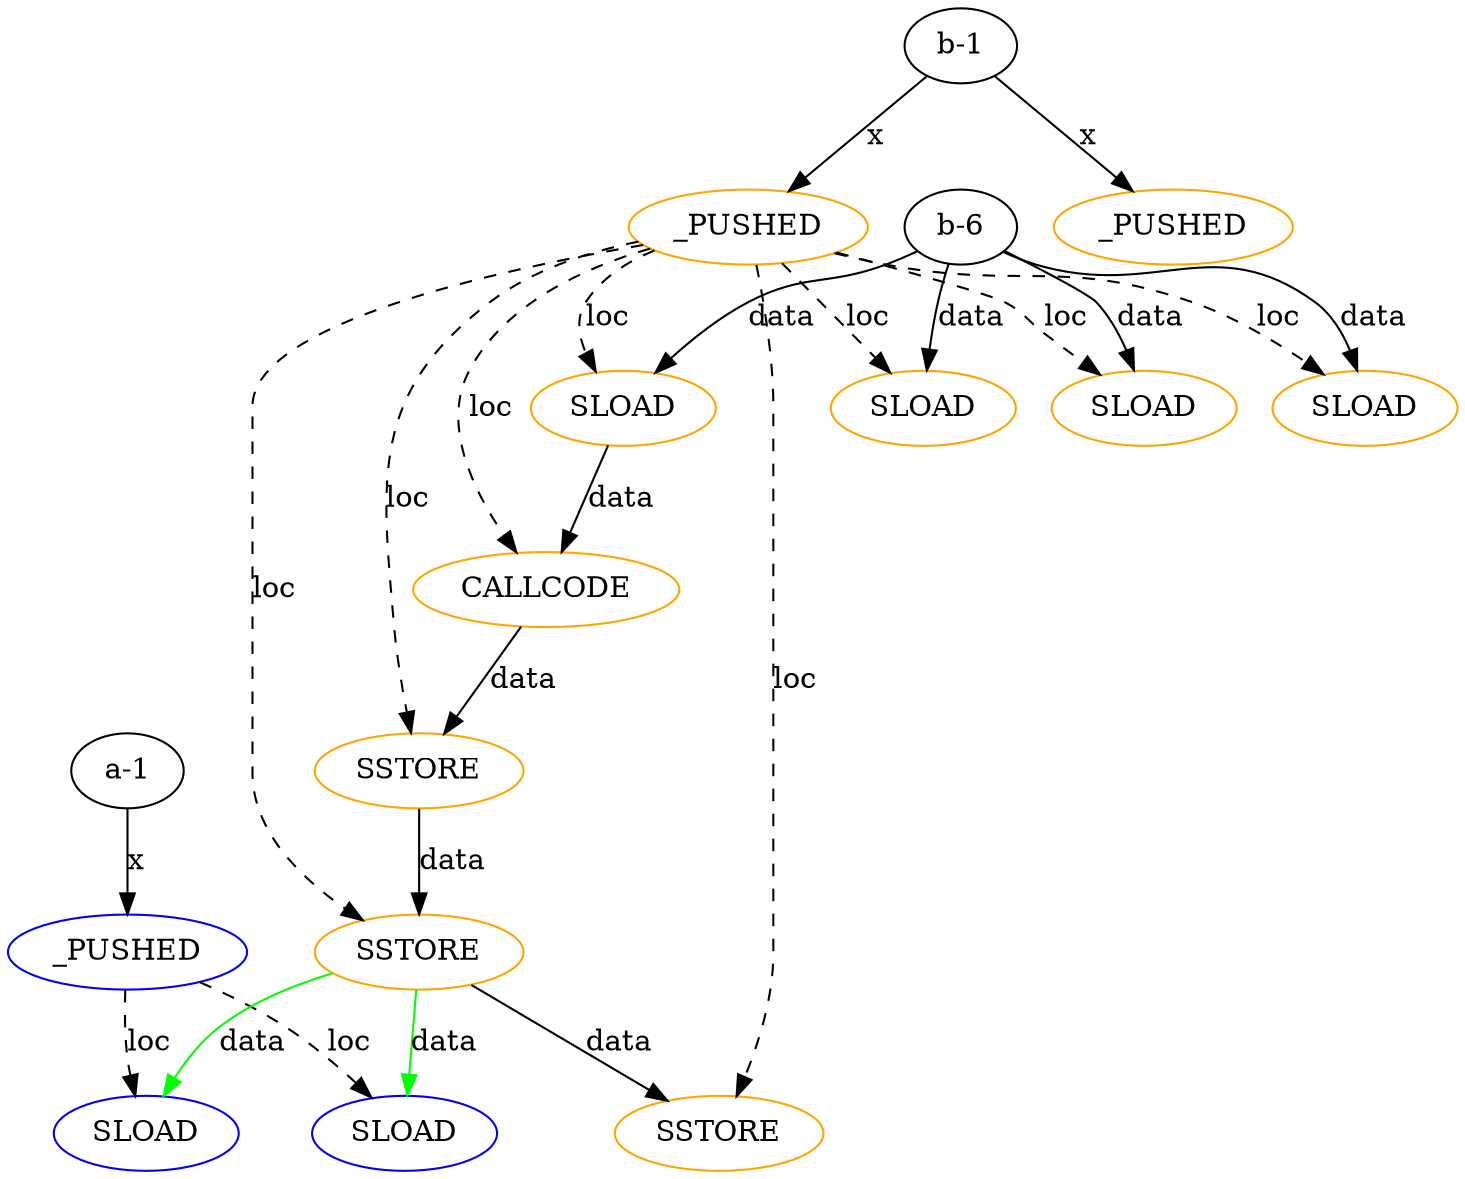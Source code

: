 // TEST
digraph {
	a0 [label=_PUSHED color=blue shape=oval]
	a1 [label=SLOAD color=blue shape=oval]
	a2 [label=SLOAD color=blue shape=oval]
	b0 [label=_PUSHED color=orange shape=oval]
	b1 [label=SLOAD color=orange shape=oval]
	b2 [label=SLOAD color=orange shape=oval]
	b3 [label=SLOAD color=orange shape=oval]
	b4 [label=CALLCODE color=orange shape=oval]
	b5 [label=SSTORE color=orange shape=oval]
	b6 [label=SSTORE color=orange shape=oval]
	b7 [label=SSTORE color=orange shape=oval]
	b8 [label=_PUSHED color=orange shape=oval]
	b9 [label=SLOAD color=orange shape=oval]
	"a-1" -> a0 [label=x color="" style=solid]
	a0 -> a1 [label=loc color=black style=dashed]
	a0 -> a2 [label=loc color=black style=dashed]
	"b-1" -> b0 [label=x color="" style=solid]
	b0 -> b1 [label=loc color=black style=dashed]
	"b-6" -> b1 [label=data color="" style=solid]
	b0 -> b2 [label=loc color=black style=dashed]
	"b-6" -> b2 [label=data color="" style=solid]
	b0 -> b3 [label=loc color=black style=dashed]
	"b-6" -> b3 [label=data color="" style=solid]
	b0 -> b4 [label=loc color=black style=dashed]
	b3 -> b4 [label=data color="" style=solid]
	b0 -> b5 [label=loc color=black style=dashed]
	b4 -> b5 [label=data color="" style=solid]
	b0 -> b6 [label=loc color=black style=dashed]
	b5 -> b6 [label=data color="" style=solid]
	b0 -> b7 [label=loc color=black style=dashed]
	b6 -> b7 [label=data color="" style=solid]
	b6 -> a1 [label=data color=green style=solid]
	b6 -> a2 [label=data color=green style=solid]
	"b-1" -> b8 [label=x color="" style=solid]
	b0 -> b9 [label=loc color=black style=dashed]
	"b-6" -> b9 [label=data color="" style=solid]
}
